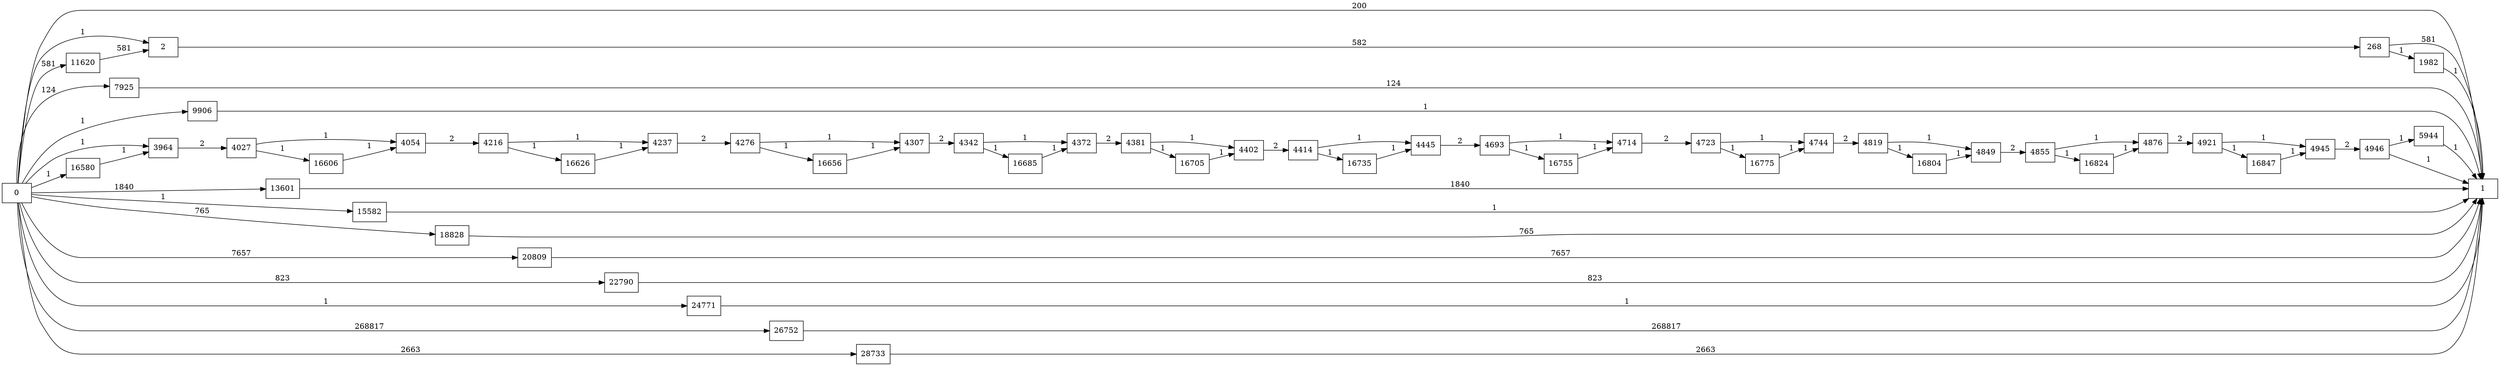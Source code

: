 digraph {
	graph [rankdir=LR]
	node [shape=rectangle]
	2 -> 268 [label=582]
	268 -> 1 [label=581]
	268 -> 1982 [label=1]
	1982 -> 1 [label=1]
	3964 -> 4027 [label=2]
	4027 -> 4054 [label=1]
	4027 -> 16606 [label=1]
	4054 -> 4216 [label=2]
	4216 -> 4237 [label=1]
	4216 -> 16626 [label=1]
	4237 -> 4276 [label=2]
	4276 -> 4307 [label=1]
	4276 -> 16656 [label=1]
	4307 -> 4342 [label=2]
	4342 -> 4372 [label=1]
	4342 -> 16685 [label=1]
	4372 -> 4381 [label=2]
	4381 -> 4402 [label=1]
	4381 -> 16705 [label=1]
	4402 -> 4414 [label=2]
	4414 -> 4445 [label=1]
	4414 -> 16735 [label=1]
	4445 -> 4693 [label=2]
	4693 -> 4714 [label=1]
	4693 -> 16755 [label=1]
	4714 -> 4723 [label=2]
	4723 -> 4744 [label=1]
	4723 -> 16775 [label=1]
	4744 -> 4819 [label=2]
	4819 -> 4849 [label=1]
	4819 -> 16804 [label=1]
	4849 -> 4855 [label=2]
	4855 -> 4876 [label=1]
	4855 -> 16824 [label=1]
	4876 -> 4921 [label=2]
	4921 -> 4945 [label=1]
	4921 -> 16847 [label=1]
	4945 -> 4946 [label=2]
	4946 -> 1 [label=1]
	4946 -> 5944 [label=1]
	5944 -> 1 [label=1]
	7925 -> 1 [label=124]
	9906 -> 1 [label=1]
	11620 -> 2 [label=581]
	13601 -> 1 [label=1840]
	15582 -> 1 [label=1]
	16580 -> 3964 [label=1]
	16606 -> 4054 [label=1]
	16626 -> 4237 [label=1]
	16656 -> 4307 [label=1]
	16685 -> 4372 [label=1]
	16705 -> 4402 [label=1]
	16735 -> 4445 [label=1]
	16755 -> 4714 [label=1]
	16775 -> 4744 [label=1]
	16804 -> 4849 [label=1]
	16824 -> 4876 [label=1]
	16847 -> 4945 [label=1]
	18828 -> 1 [label=765]
	20809 -> 1 [label=7657]
	22790 -> 1 [label=823]
	24771 -> 1 [label=1]
	26752 -> 1 [label=268817]
	28733 -> 1 [label=2663]
	0 -> 2 [label=1]
	0 -> 3964 [label=1]
	0 -> 1 [label=200]
	0 -> 7925 [label=124]
	0 -> 9906 [label=1]
	0 -> 11620 [label=581]
	0 -> 13601 [label=1840]
	0 -> 15582 [label=1]
	0 -> 16580 [label=1]
	0 -> 18828 [label=765]
	0 -> 20809 [label=7657]
	0 -> 22790 [label=823]
	0 -> 24771 [label=1]
	0 -> 26752 [label=268817]
	0 -> 28733 [label=2663]
}
